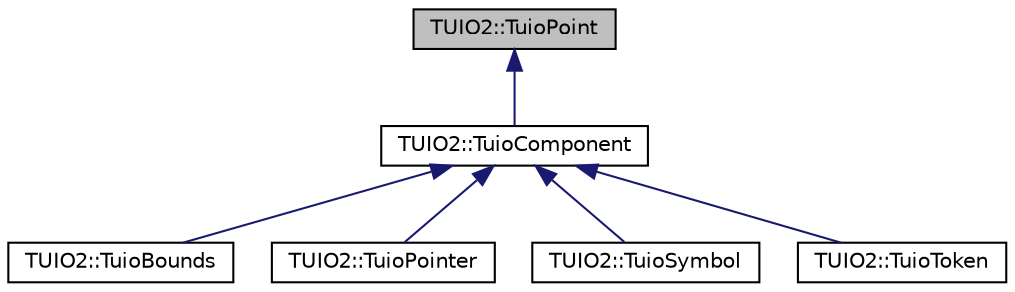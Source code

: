 digraph "TUIO2::TuioPoint"
{
 // LATEX_PDF_SIZE
  edge [fontname="Helvetica",fontsize="10",labelfontname="Helvetica",labelfontsize="10"];
  node [fontname="Helvetica",fontsize="10",shape=record];
  Node1 [label="TUIO2::TuioPoint",height=0.2,width=0.4,color="black", fillcolor="grey75", style="filled", fontcolor="black",tooltip=" "];
  Node1 -> Node2 [dir="back",color="midnightblue",fontsize="10",style="solid",fontname="Helvetica"];
  Node2 [label="TUIO2::TuioComponent",height=0.2,width=0.4,color="black", fillcolor="white", style="filled",URL="$classTUIO2_1_1TuioComponent.html",tooltip=" "];
  Node2 -> Node3 [dir="back",color="midnightblue",fontsize="10",style="solid",fontname="Helvetica"];
  Node3 [label="TUIO2::TuioBounds",height=0.2,width=0.4,color="black", fillcolor="white", style="filled",URL="$classTUIO2_1_1TuioBounds.html",tooltip=" "];
  Node2 -> Node4 [dir="back",color="midnightblue",fontsize="10",style="solid",fontname="Helvetica"];
  Node4 [label="TUIO2::TuioPointer",height=0.2,width=0.4,color="black", fillcolor="white", style="filled",URL="$classTUIO2_1_1TuioPointer.html",tooltip=" "];
  Node2 -> Node5 [dir="back",color="midnightblue",fontsize="10",style="solid",fontname="Helvetica"];
  Node5 [label="TUIO2::TuioSymbol",height=0.2,width=0.4,color="black", fillcolor="white", style="filled",URL="$classTUIO2_1_1TuioSymbol.html",tooltip=" "];
  Node2 -> Node6 [dir="back",color="midnightblue",fontsize="10",style="solid",fontname="Helvetica"];
  Node6 [label="TUIO2::TuioToken",height=0.2,width=0.4,color="black", fillcolor="white", style="filled",URL="$classTUIO2_1_1TuioToken.html",tooltip=" "];
}
